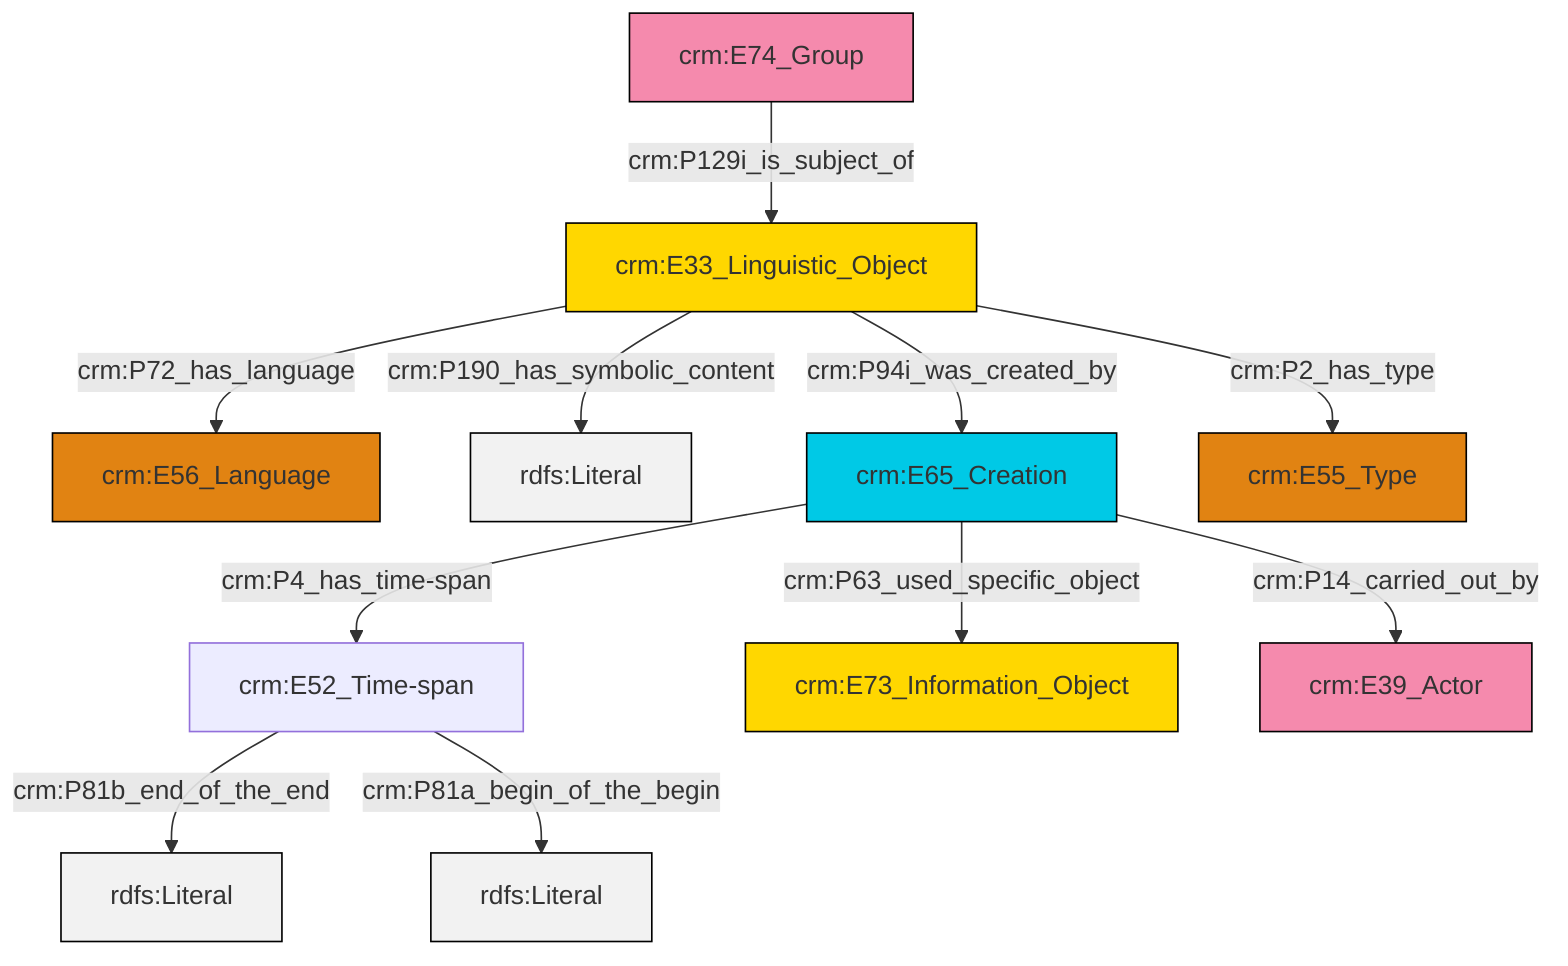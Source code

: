 graph TD
classDef Literal fill:#f2f2f2,stroke:#000000;
classDef CRM_Entity fill:#FFFFFF,stroke:#000000;
classDef Temporal_Entity fill:#00C9E6, stroke:#000000;
classDef Type fill:#E18312, stroke:#000000;
classDef Time-Span fill:#2C9C91, stroke:#000000;
classDef Appellation fill:#FFEB7F, stroke:#000000;
classDef Place fill:#008836, stroke:#000000;
classDef Persistent_Item fill:#B266B2, stroke:#000000;
classDef Conceptual_Object fill:#FFD700, stroke:#000000;
classDef Physical_Thing fill:#D2B48C, stroke:#000000;
classDef Actor fill:#f58aad, stroke:#000000;
classDef PC_Classes fill:#4ce600, stroke:#000000;
classDef Multi fill:#cccccc,stroke:#000000;

0["crm:E52_Time-span"]:::Default -->|crm:P81b_end_of_the_end| 1[rdfs:Literal]:::Literal
6["crm:E33_Linguistic_Object"]:::Conceptual_Object -->|crm:P190_has_symbolic_content| 7[rdfs:Literal]:::Literal
0["crm:E52_Time-span"]:::Default -->|crm:P81a_begin_of_the_begin| 8[rdfs:Literal]:::Literal
6["crm:E33_Linguistic_Object"]:::Conceptual_Object -->|crm:P72_has_language| 4["crm:E56_Language"]:::Type
11["crm:E65_Creation"]:::Temporal_Entity -->|crm:P63_used_specific_object| 2["crm:E73_Information_Object"]:::Conceptual_Object
11["crm:E65_Creation"]:::Temporal_Entity -->|crm:P14_carried_out_by| 12["crm:E39_Actor"]:::Actor
15["crm:E74_Group"]:::Actor -->|crm:P129i_is_subject_of| 6["crm:E33_Linguistic_Object"]:::Conceptual_Object
6["crm:E33_Linguistic_Object"]:::Conceptual_Object -->|crm:P2_has_type| 13["crm:E55_Type"]:::Type
6["crm:E33_Linguistic_Object"]:::Conceptual_Object -->|crm:P94i_was_created_by| 11["crm:E65_Creation"]:::Temporal_Entity
11["crm:E65_Creation"]:::Temporal_Entity -->|crm:P4_has_time-span| 0["crm:E52_Time-span"]:::Default